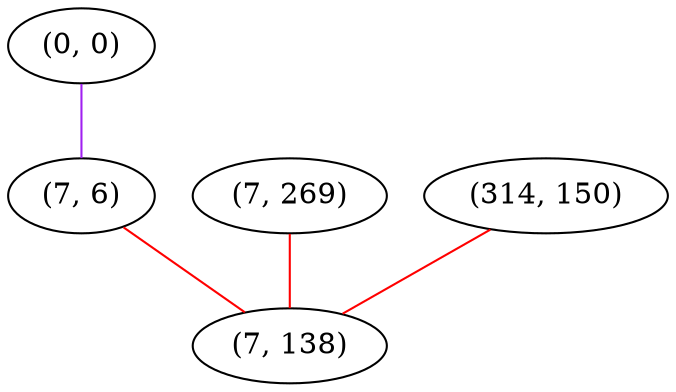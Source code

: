 graph "" {
"(0, 0)";
"(7, 6)";
"(7, 269)";
"(314, 150)";
"(7, 138)";
"(0, 0)" -- "(7, 6)"  [color=purple, key=0, weight=4];
"(7, 6)" -- "(7, 138)"  [color=red, key=0, weight=1];
"(7, 269)" -- "(7, 138)"  [color=red, key=0, weight=1];
"(314, 150)" -- "(7, 138)"  [color=red, key=0, weight=1];
}
